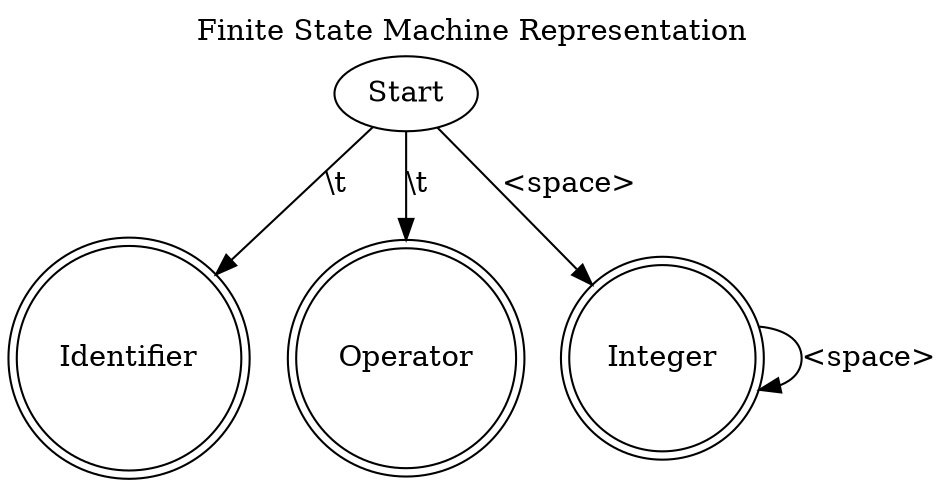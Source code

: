 
digraph {
    label       = "Finite State Machine Representation" ;
    labelloc    = "true"                                ;

    Start                   [label = "Start"]           ;

    Identifier              [shape = "doublecircle"]    ;
    Operator                [shape = "doublecircle"]    ;
    Integer                 [shape = "doublecircle"]    ;

    Start -> Identifier     [label = "\\t"]             ;
    Start -> Operator       [label = "\\t"]             ;
    Start -> Integer        [label = "<space>"]         ;

    Integer -> Integer      [label = "<space>"]         ;
}
